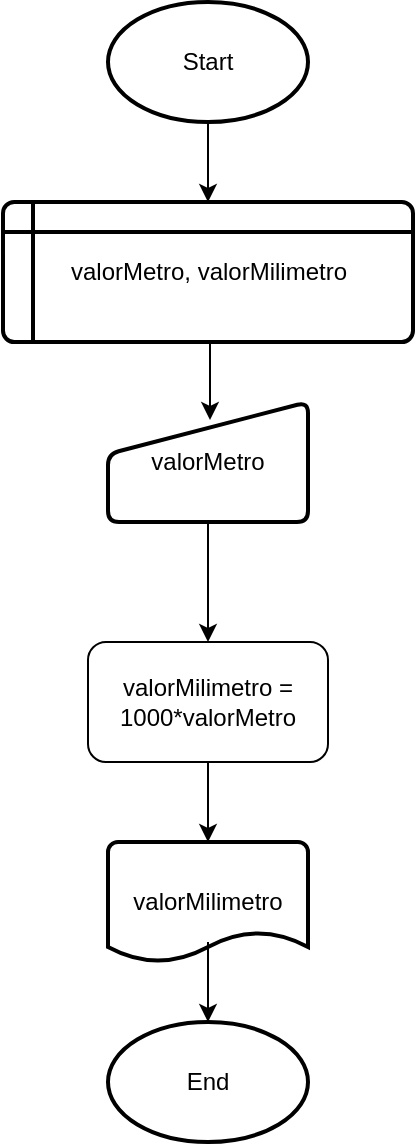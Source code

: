 <mxfile version="13.6.5" type="github">
  <diagram id="AKFp9x0IBh2-5NKwpCKr" name="Page-1">
    <mxGraphModel dx="856" dy="513" grid="1" gridSize="10" guides="1" tooltips="1" connect="1" arrows="1" fold="1" page="1" pageScale="1" pageWidth="827" pageHeight="1169" math="0" shadow="0">
      <root>
        <mxCell id="0" />
        <mxCell id="1" parent="0" />
        <mxCell id="G0h0YU3dxmo6zqzjJFRH-6" style="edgeStyle=orthogonalEdgeStyle;rounded=0;orthogonalLoop=1;jettySize=auto;html=1;exitX=0.5;exitY=1;exitDx=0;exitDy=0;exitPerimeter=0;entryX=0.5;entryY=0;entryDx=0;entryDy=0;" edge="1" parent="1" source="G0h0YU3dxmo6zqzjJFRH-1" target="G0h0YU3dxmo6zqzjJFRH-2">
          <mxGeometry relative="1" as="geometry" />
        </mxCell>
        <mxCell id="G0h0YU3dxmo6zqzjJFRH-1" value="Start" style="strokeWidth=2;html=1;shape=mxgraph.flowchart.start_1;whiteSpace=wrap;" vertex="1" parent="1">
          <mxGeometry x="210" y="100" width="100" height="60" as="geometry" />
        </mxCell>
        <mxCell id="G0h0YU3dxmo6zqzjJFRH-7" style="edgeStyle=orthogonalEdgeStyle;rounded=0;orthogonalLoop=1;jettySize=auto;html=1;exitX=0.5;exitY=1;exitDx=0;exitDy=0;entryX=0.51;entryY=0.15;entryDx=0;entryDy=0;entryPerimeter=0;" edge="1" parent="1" source="G0h0YU3dxmo6zqzjJFRH-2" target="G0h0YU3dxmo6zqzjJFRH-4">
          <mxGeometry relative="1" as="geometry" />
        </mxCell>
        <mxCell id="G0h0YU3dxmo6zqzjJFRH-2" value="valorMetro, valorMilimetro" style="shape=internalStorage;whiteSpace=wrap;html=1;dx=15;dy=15;rounded=1;arcSize=8;strokeWidth=2;" vertex="1" parent="1">
          <mxGeometry x="157.5" y="200" width="205" height="70" as="geometry" />
        </mxCell>
        <mxCell id="G0h0YU3dxmo6zqzjJFRH-3" value="valorMilimetro" style="strokeWidth=2;html=1;shape=mxgraph.flowchart.document2;whiteSpace=wrap;size=0.25;" vertex="1" parent="1">
          <mxGeometry x="210" y="520" width="100" height="60" as="geometry" />
        </mxCell>
        <mxCell id="G0h0YU3dxmo6zqzjJFRH-11" style="edgeStyle=orthogonalEdgeStyle;rounded=0;orthogonalLoop=1;jettySize=auto;html=1;exitX=0.5;exitY=1;exitDx=0;exitDy=0;entryX=0.5;entryY=0;entryDx=0;entryDy=0;" edge="1" parent="1" source="G0h0YU3dxmo6zqzjJFRH-4" target="G0h0YU3dxmo6zqzjJFRH-10">
          <mxGeometry relative="1" as="geometry" />
        </mxCell>
        <mxCell id="G0h0YU3dxmo6zqzjJFRH-4" value="valorMetro" style="html=1;strokeWidth=2;shape=manualInput;whiteSpace=wrap;rounded=1;size=26;arcSize=11;" vertex="1" parent="1">
          <mxGeometry x="210" y="300" width="100" height="60" as="geometry" />
        </mxCell>
        <mxCell id="G0h0YU3dxmo6zqzjJFRH-5" value="End" style="strokeWidth=2;html=1;shape=mxgraph.flowchart.start_1;whiteSpace=wrap;" vertex="1" parent="1">
          <mxGeometry x="210" y="610" width="100" height="60" as="geometry" />
        </mxCell>
        <mxCell id="G0h0YU3dxmo6zqzjJFRH-9" value="" style="endArrow=classic;html=1;exitX=0.5;exitY=0.833;exitDx=0;exitDy=0;exitPerimeter=0;entryX=0.5;entryY=0;entryDx=0;entryDy=0;entryPerimeter=0;" edge="1" parent="1" source="G0h0YU3dxmo6zqzjJFRH-3" target="G0h0YU3dxmo6zqzjJFRH-5">
          <mxGeometry width="50" height="50" relative="1" as="geometry">
            <mxPoint x="390" y="350" as="sourcePoint" />
            <mxPoint x="440" y="300" as="targetPoint" />
          </mxGeometry>
        </mxCell>
        <mxCell id="G0h0YU3dxmo6zqzjJFRH-12" style="edgeStyle=orthogonalEdgeStyle;rounded=0;orthogonalLoop=1;jettySize=auto;html=1;exitX=0.5;exitY=1;exitDx=0;exitDy=0;entryX=0.5;entryY=0;entryDx=0;entryDy=0;entryPerimeter=0;" edge="1" parent="1" source="G0h0YU3dxmo6zqzjJFRH-10" target="G0h0YU3dxmo6zqzjJFRH-3">
          <mxGeometry relative="1" as="geometry" />
        </mxCell>
        <mxCell id="G0h0YU3dxmo6zqzjJFRH-10" value="valorMilimetro = 1000*valorMetro" style="rounded=1;whiteSpace=wrap;html=1;" vertex="1" parent="1">
          <mxGeometry x="200" y="420" width="120" height="60" as="geometry" />
        </mxCell>
      </root>
    </mxGraphModel>
  </diagram>
</mxfile>
